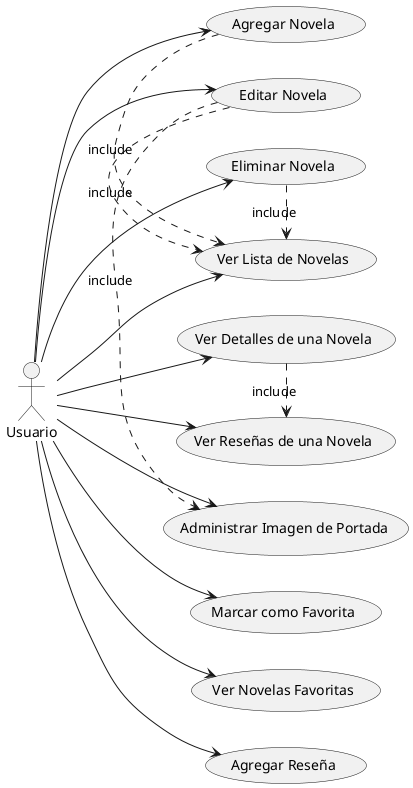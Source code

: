 @startuml
left to right direction
actor Usuario

usecase "Agregar Novela" as UC1
usecase "Editar Novela" as UC2
usecase "Eliminar Novela" as UC3
usecase "Ver Lista de Novelas" as UC4
usecase "Ver Detalles de una Novela" as UC5
usecase "Marcar como Favorita" as UC6
usecase "Ver Novelas Favoritas" as UC7
usecase "Agregar Reseña" as UC8
usecase "Ver Reseñas de una Novela" as UC9
usecase "Administrar Imagen de Portada" as UC10

Usuario --> UC1
Usuario --> UC2
Usuario --> UC3
Usuario --> UC4
Usuario --> UC5
Usuario --> UC6
Usuario --> UC7
Usuario --> UC8
Usuario --> UC9
Usuario --> UC10

UC1 .> UC4 : include
UC2 .> UC4 : include
UC3 .> UC4 : include
UC5 .> UC9 : include
UC2 .> UC10 : include

@enduml
